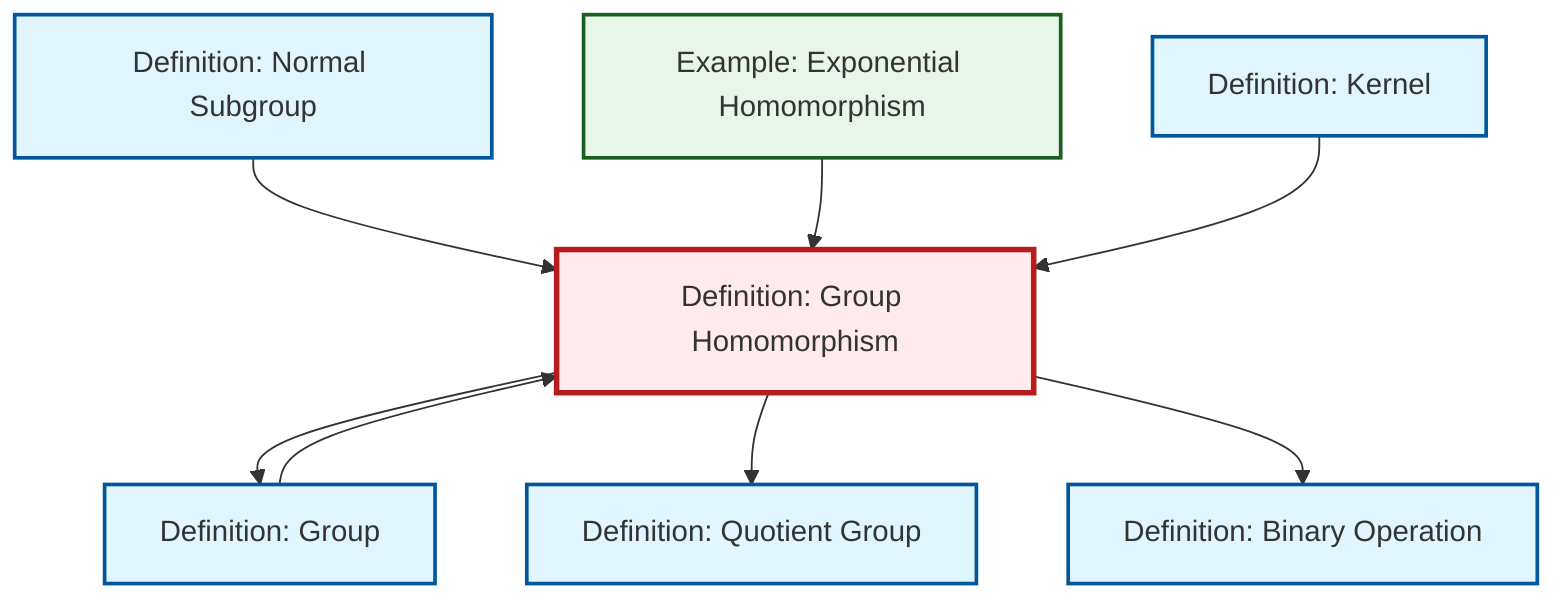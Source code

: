 graph TD
    classDef definition fill:#e1f5fe,stroke:#01579b,stroke-width:2px
    classDef theorem fill:#f3e5f5,stroke:#4a148c,stroke-width:2px
    classDef axiom fill:#fff3e0,stroke:#e65100,stroke-width:2px
    classDef example fill:#e8f5e9,stroke:#1b5e20,stroke-width:2px
    classDef current fill:#ffebee,stroke:#b71c1c,stroke-width:3px
    def-normal-subgroup["Definition: Normal Subgroup"]:::definition
    def-homomorphism["Definition: Group Homomorphism"]:::definition
    def-quotient-group["Definition: Quotient Group"]:::definition
    ex-exponential-homomorphism["Example: Exponential Homomorphism"]:::example
    def-kernel["Definition: Kernel"]:::definition
    def-group["Definition: Group"]:::definition
    def-binary-operation["Definition: Binary Operation"]:::definition
    def-homomorphism --> def-group
    def-homomorphism --> def-quotient-group
    def-homomorphism --> def-binary-operation
    def-group --> def-homomorphism
    def-normal-subgroup --> def-homomorphism
    ex-exponential-homomorphism --> def-homomorphism
    def-kernel --> def-homomorphism
    class def-homomorphism current